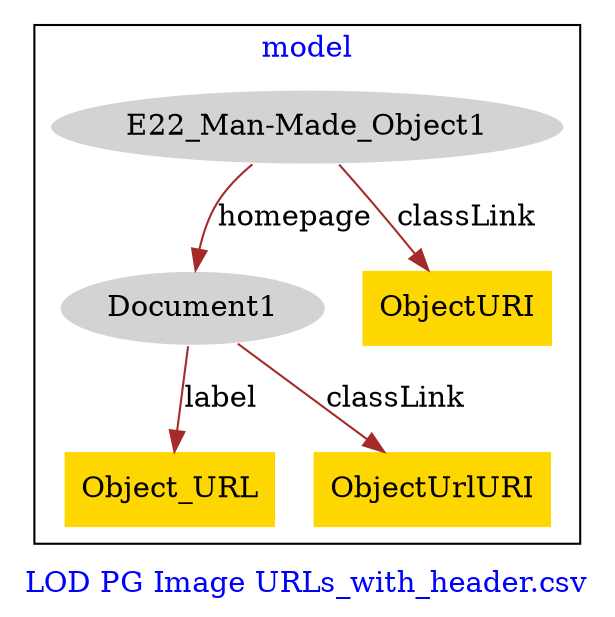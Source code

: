 digraph n0 {
fontcolor="blue"
remincross="true"
label="LOD PG Image URLs_with_header.csv"
subgraph cluster {
label="model"
n2[style="filled",color="white",fillcolor="lightgray",label="E22_Man-Made_Object1"];
n3[style="filled",color="white",fillcolor="lightgray",label="Document1"];
n4[shape="plaintext",style="filled",fillcolor="gold",label="Object_URL"];
n5[shape="plaintext",style="filled",fillcolor="gold",label="ObjectURI"];
n6[shape="plaintext",style="filled",fillcolor="gold",label="ObjectUrlURI"];
}
n2 -> n3[color="brown",fontcolor="black",label="homepage"]
n3 -> n4[color="brown",fontcolor="black",label="label"]
n2 -> n5[color="brown",fontcolor="black",label="classLink"]
n3 -> n6[color="brown",fontcolor="black",label="classLink"]
}
